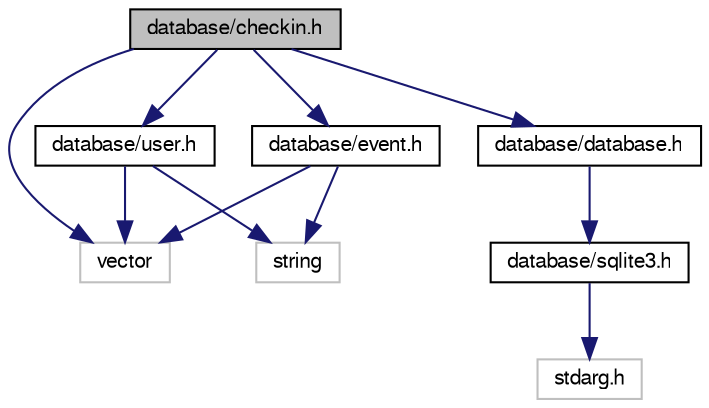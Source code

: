 digraph "database/checkin.h"
{
  edge [fontname="FreeSans",fontsize="10",labelfontname="FreeSans",labelfontsize="10"];
  node [fontname="FreeSans",fontsize="10",shape=record];
  Node0 [label="database/checkin.h",height=0.2,width=0.4,color="black", fillcolor="grey75", style="filled", fontcolor="black"];
  Node0 -> Node1 [color="midnightblue",fontsize="10",style="solid",fontname="FreeSans"];
  Node1 [label="vector",height=0.2,width=0.4,color="grey75", fillcolor="white", style="filled"];
  Node0 -> Node2 [color="midnightblue",fontsize="10",style="solid",fontname="FreeSans"];
  Node2 [label="database/user.h",height=0.2,width=0.4,color="black", fillcolor="white", style="filled",URL="$user_8h.html"];
  Node2 -> Node1 [color="midnightblue",fontsize="10",style="solid",fontname="FreeSans"];
  Node2 -> Node3 [color="midnightblue",fontsize="10",style="solid",fontname="FreeSans"];
  Node3 [label="string",height=0.2,width=0.4,color="grey75", fillcolor="white", style="filled"];
  Node0 -> Node4 [color="midnightblue",fontsize="10",style="solid",fontname="FreeSans"];
  Node4 [label="database/event.h",height=0.2,width=0.4,color="black", fillcolor="white", style="filled",URL="$event_8h.html"];
  Node4 -> Node3 [color="midnightblue",fontsize="10",style="solid",fontname="FreeSans"];
  Node4 -> Node1 [color="midnightblue",fontsize="10",style="solid",fontname="FreeSans"];
  Node0 -> Node5 [color="midnightblue",fontsize="10",style="solid",fontname="FreeSans"];
  Node5 [label="database/database.h",height=0.2,width=0.4,color="black", fillcolor="white", style="filled",URL="$database_8h.html"];
  Node5 -> Node6 [color="midnightblue",fontsize="10",style="solid",fontname="FreeSans"];
  Node6 [label="database/sqlite3.h",height=0.2,width=0.4,color="black", fillcolor="white", style="filled",URL="$sqlite3_8h.html"];
  Node6 -> Node7 [color="midnightblue",fontsize="10",style="solid",fontname="FreeSans"];
  Node7 [label="stdarg.h",height=0.2,width=0.4,color="grey75", fillcolor="white", style="filled"];
}
